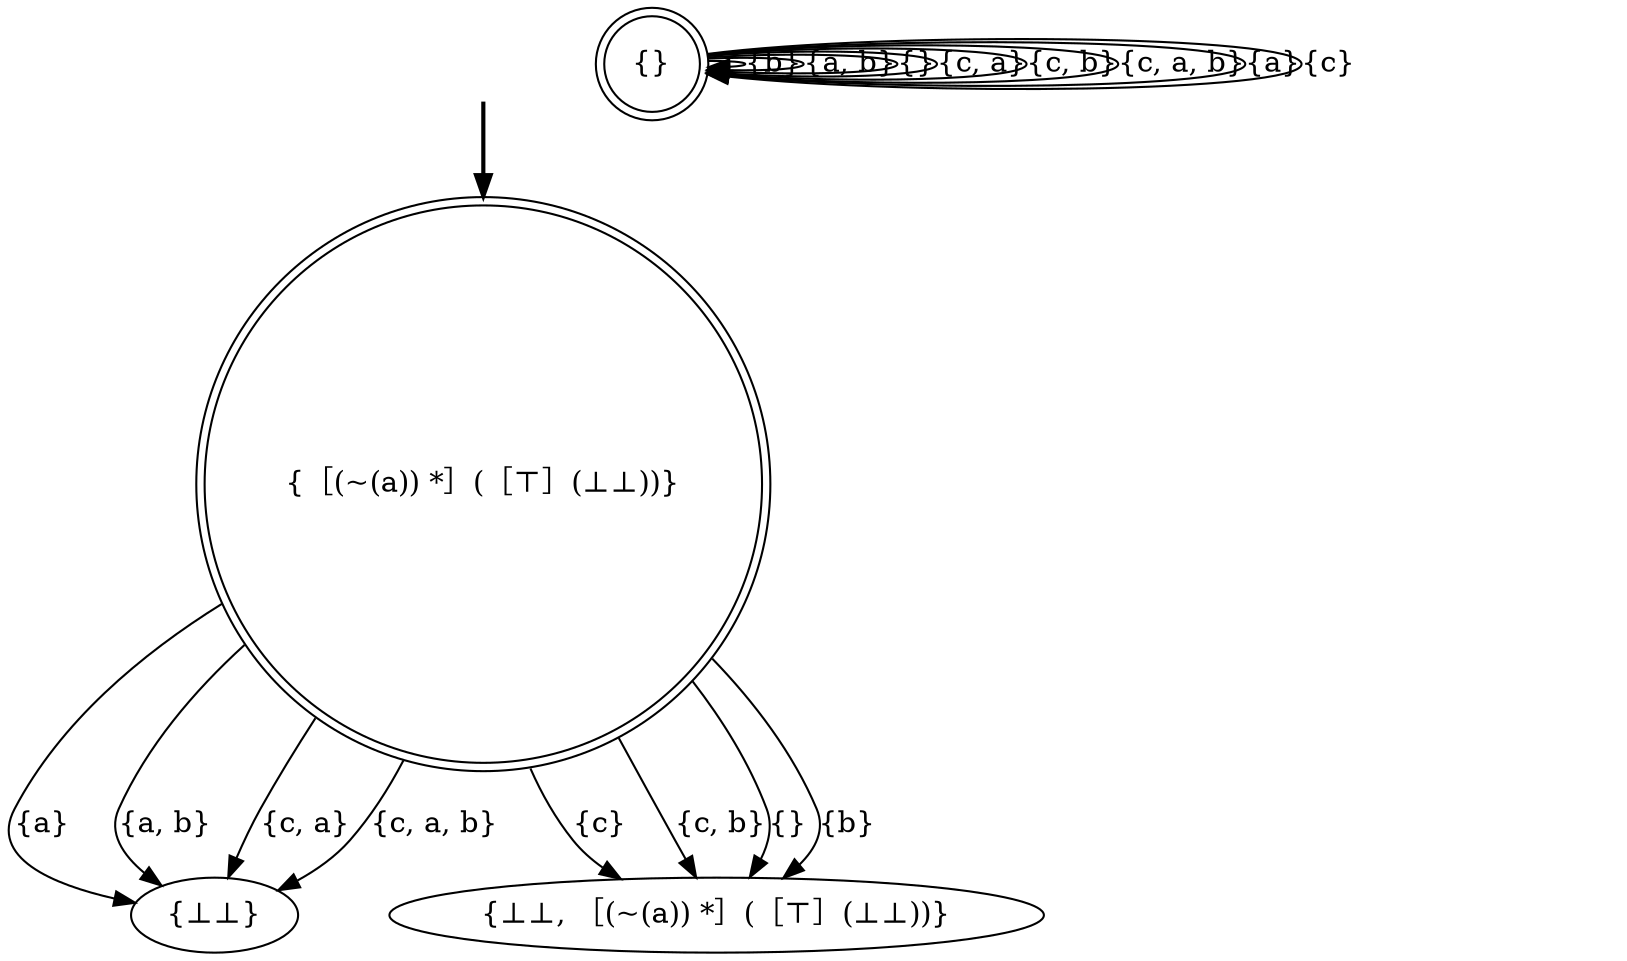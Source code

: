 digraph {
	fake0 [style=invisible]
	"{⊥⊥}"
	"{［(~(a)) *］(［⊤］(⊥⊥))}" [root=true shape=doublecircle]
	"{⊥⊥, ［(~(a)) *］(［⊤］(⊥⊥))}"
	"{}" [shape=doublecircle]
	fake0 -> "{［(~(a)) *］(［⊤］(⊥⊥))}" [style=bold]
	"{［(~(a)) *］(［⊤］(⊥⊥))}" -> "{⊥⊥, ［(~(a)) *］(［⊤］(⊥⊥))}" [label="{c}"]
	"{［(~(a)) *］(［⊤］(⊥⊥))}" -> "{⊥⊥}" [label="{a}"]
	"{［(~(a)) *］(［⊤］(⊥⊥))}" -> "{⊥⊥}" [label="{a, b}"]
	"{}" -> "{}" [label="{b}"]
	"{}" -> "{}" [label="{a, b}"]
	"{}" -> "{}" [label="{}"]
	"{}" -> "{}" [label="{c, a}"]
	"{［(~(a)) *］(［⊤］(⊥⊥))}" -> "{⊥⊥, ［(~(a)) *］(［⊤］(⊥⊥))}" [label="{c, b}"]
	"{}" -> "{}" [label="{c, b}"]
	"{}" -> "{}" [label="{c, a, b}"]
	"{［(~(a)) *］(［⊤］(⊥⊥))}" -> "{⊥⊥}" [label="{c, a}"]
	"{［(~(a)) *］(［⊤］(⊥⊥))}" -> "{⊥⊥, ［(~(a)) *］(［⊤］(⊥⊥))}" [label="{}"]
	"{}" -> "{}" [label="{a}"]
	"{［(~(a)) *］(［⊤］(⊥⊥))}" -> "{⊥⊥, ［(~(a)) *］(［⊤］(⊥⊥))}" [label="{b}"]
	"{［(~(a)) *］(［⊤］(⊥⊥))}" -> "{⊥⊥}" [label="{c, a, b}"]
	"{}" -> "{}" [label="{c}"]
}

